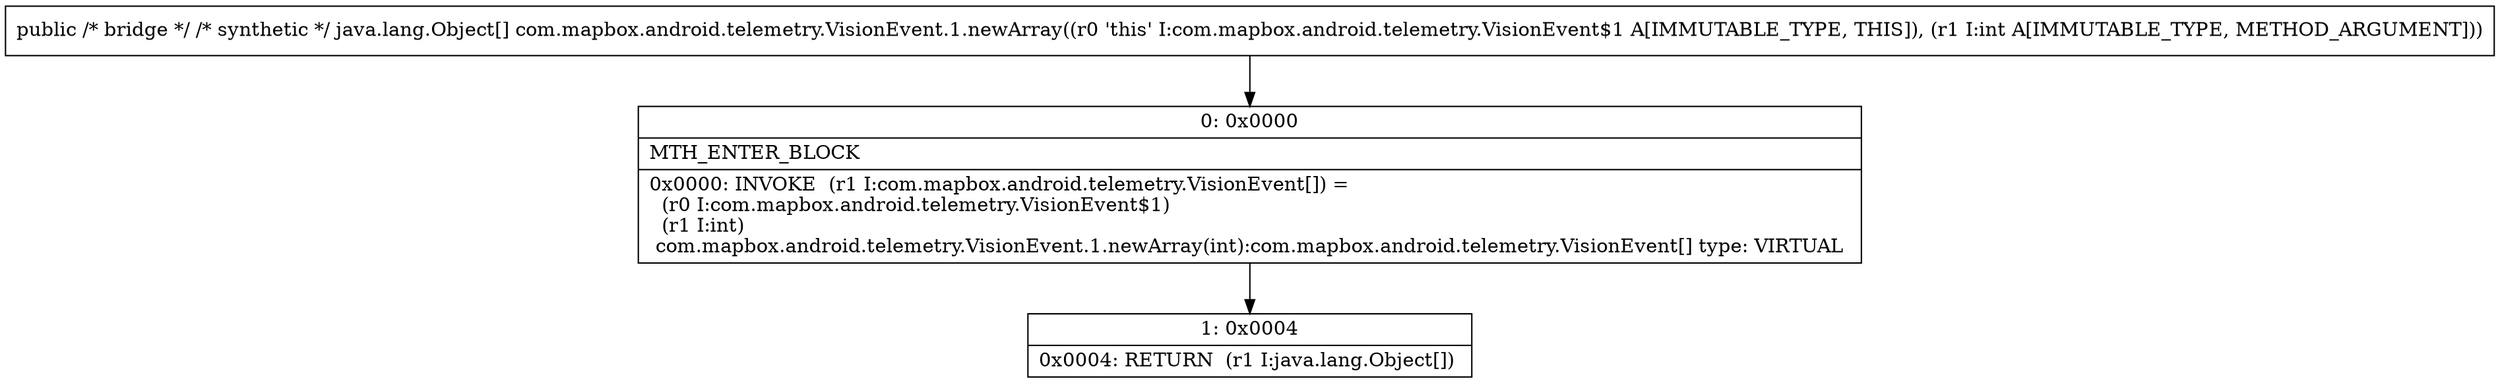 digraph "CFG forcom.mapbox.android.telemetry.VisionEvent.1.newArray(I)[Ljava\/lang\/Object;" {
Node_0 [shape=record,label="{0\:\ 0x0000|MTH_ENTER_BLOCK\l|0x0000: INVOKE  (r1 I:com.mapbox.android.telemetry.VisionEvent[]) = \l  (r0 I:com.mapbox.android.telemetry.VisionEvent$1)\l  (r1 I:int)\l com.mapbox.android.telemetry.VisionEvent.1.newArray(int):com.mapbox.android.telemetry.VisionEvent[] type: VIRTUAL \l}"];
Node_1 [shape=record,label="{1\:\ 0x0004|0x0004: RETURN  (r1 I:java.lang.Object[]) \l}"];
MethodNode[shape=record,label="{public \/* bridge *\/ \/* synthetic *\/ java.lang.Object[] com.mapbox.android.telemetry.VisionEvent.1.newArray((r0 'this' I:com.mapbox.android.telemetry.VisionEvent$1 A[IMMUTABLE_TYPE, THIS]), (r1 I:int A[IMMUTABLE_TYPE, METHOD_ARGUMENT])) }"];
MethodNode -> Node_0;
Node_0 -> Node_1;
}

